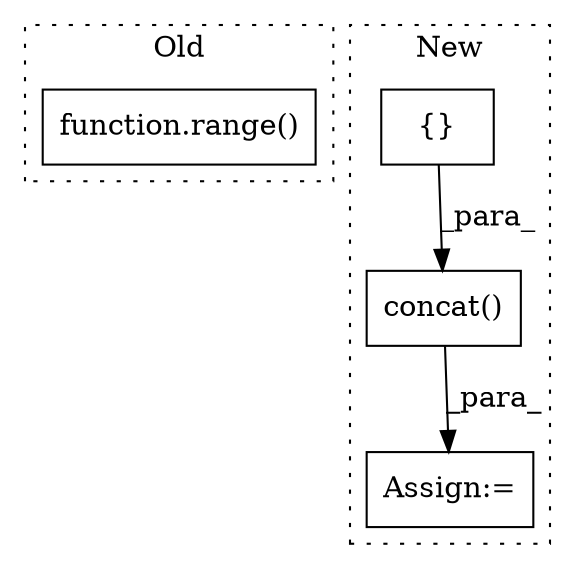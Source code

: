 digraph G {
subgraph cluster0 {
1 [label="function.range()" a="75" s="4314,4331" l="6,1" shape="box"];
label = "Old";
style="dotted";
}
subgraph cluster1 {
2 [label="concat()" a="75" s="4113,4160" l="10,1" shape="box"];
3 [label="{}" a="59" s="4123,4159" l="1,0" shape="box"];
4 [label="Assign:=" a="68" s="5684" l="3" shape="box"];
label = "New";
style="dotted";
}
2 -> 4 [label="_para_"];
3 -> 2 [label="_para_"];
}